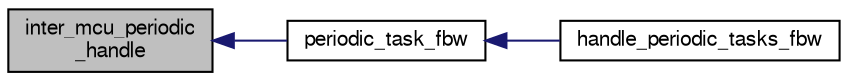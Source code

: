 digraph "inter_mcu_periodic_handle"
{
  edge [fontname="FreeSans",fontsize="10",labelfontname="FreeSans",labelfontsize="10"];
  node [fontname="FreeSans",fontsize="10",shape=record];
  rankdir="LR";
  Node1 [label="inter_mcu_periodic\l_handle",height=0.2,width=0.4,color="black", fillcolor="grey75", style="filled", fontcolor="black"];
  Node1 -> Node2 [dir="back",color="midnightblue",fontsize="10",style="solid",fontname="FreeSans"];
  Node2 [label="periodic_task_fbw",height=0.2,width=0.4,color="black", fillcolor="white", style="filled",URL="$fixedwing_2main__fbw_8h.html#a02fb7014646db38d7d3bca6a12719f15"];
  Node2 -> Node3 [dir="back",color="midnightblue",fontsize="10",style="solid",fontname="FreeSans"];
  Node3 [label="handle_periodic_tasks_fbw",height=0.2,width=0.4,color="black", fillcolor="white", style="filled",URL="$fixedwing_2main__fbw_8h.html#acde595dfd297c51b2737fcb70a2f8fd2"];
}
